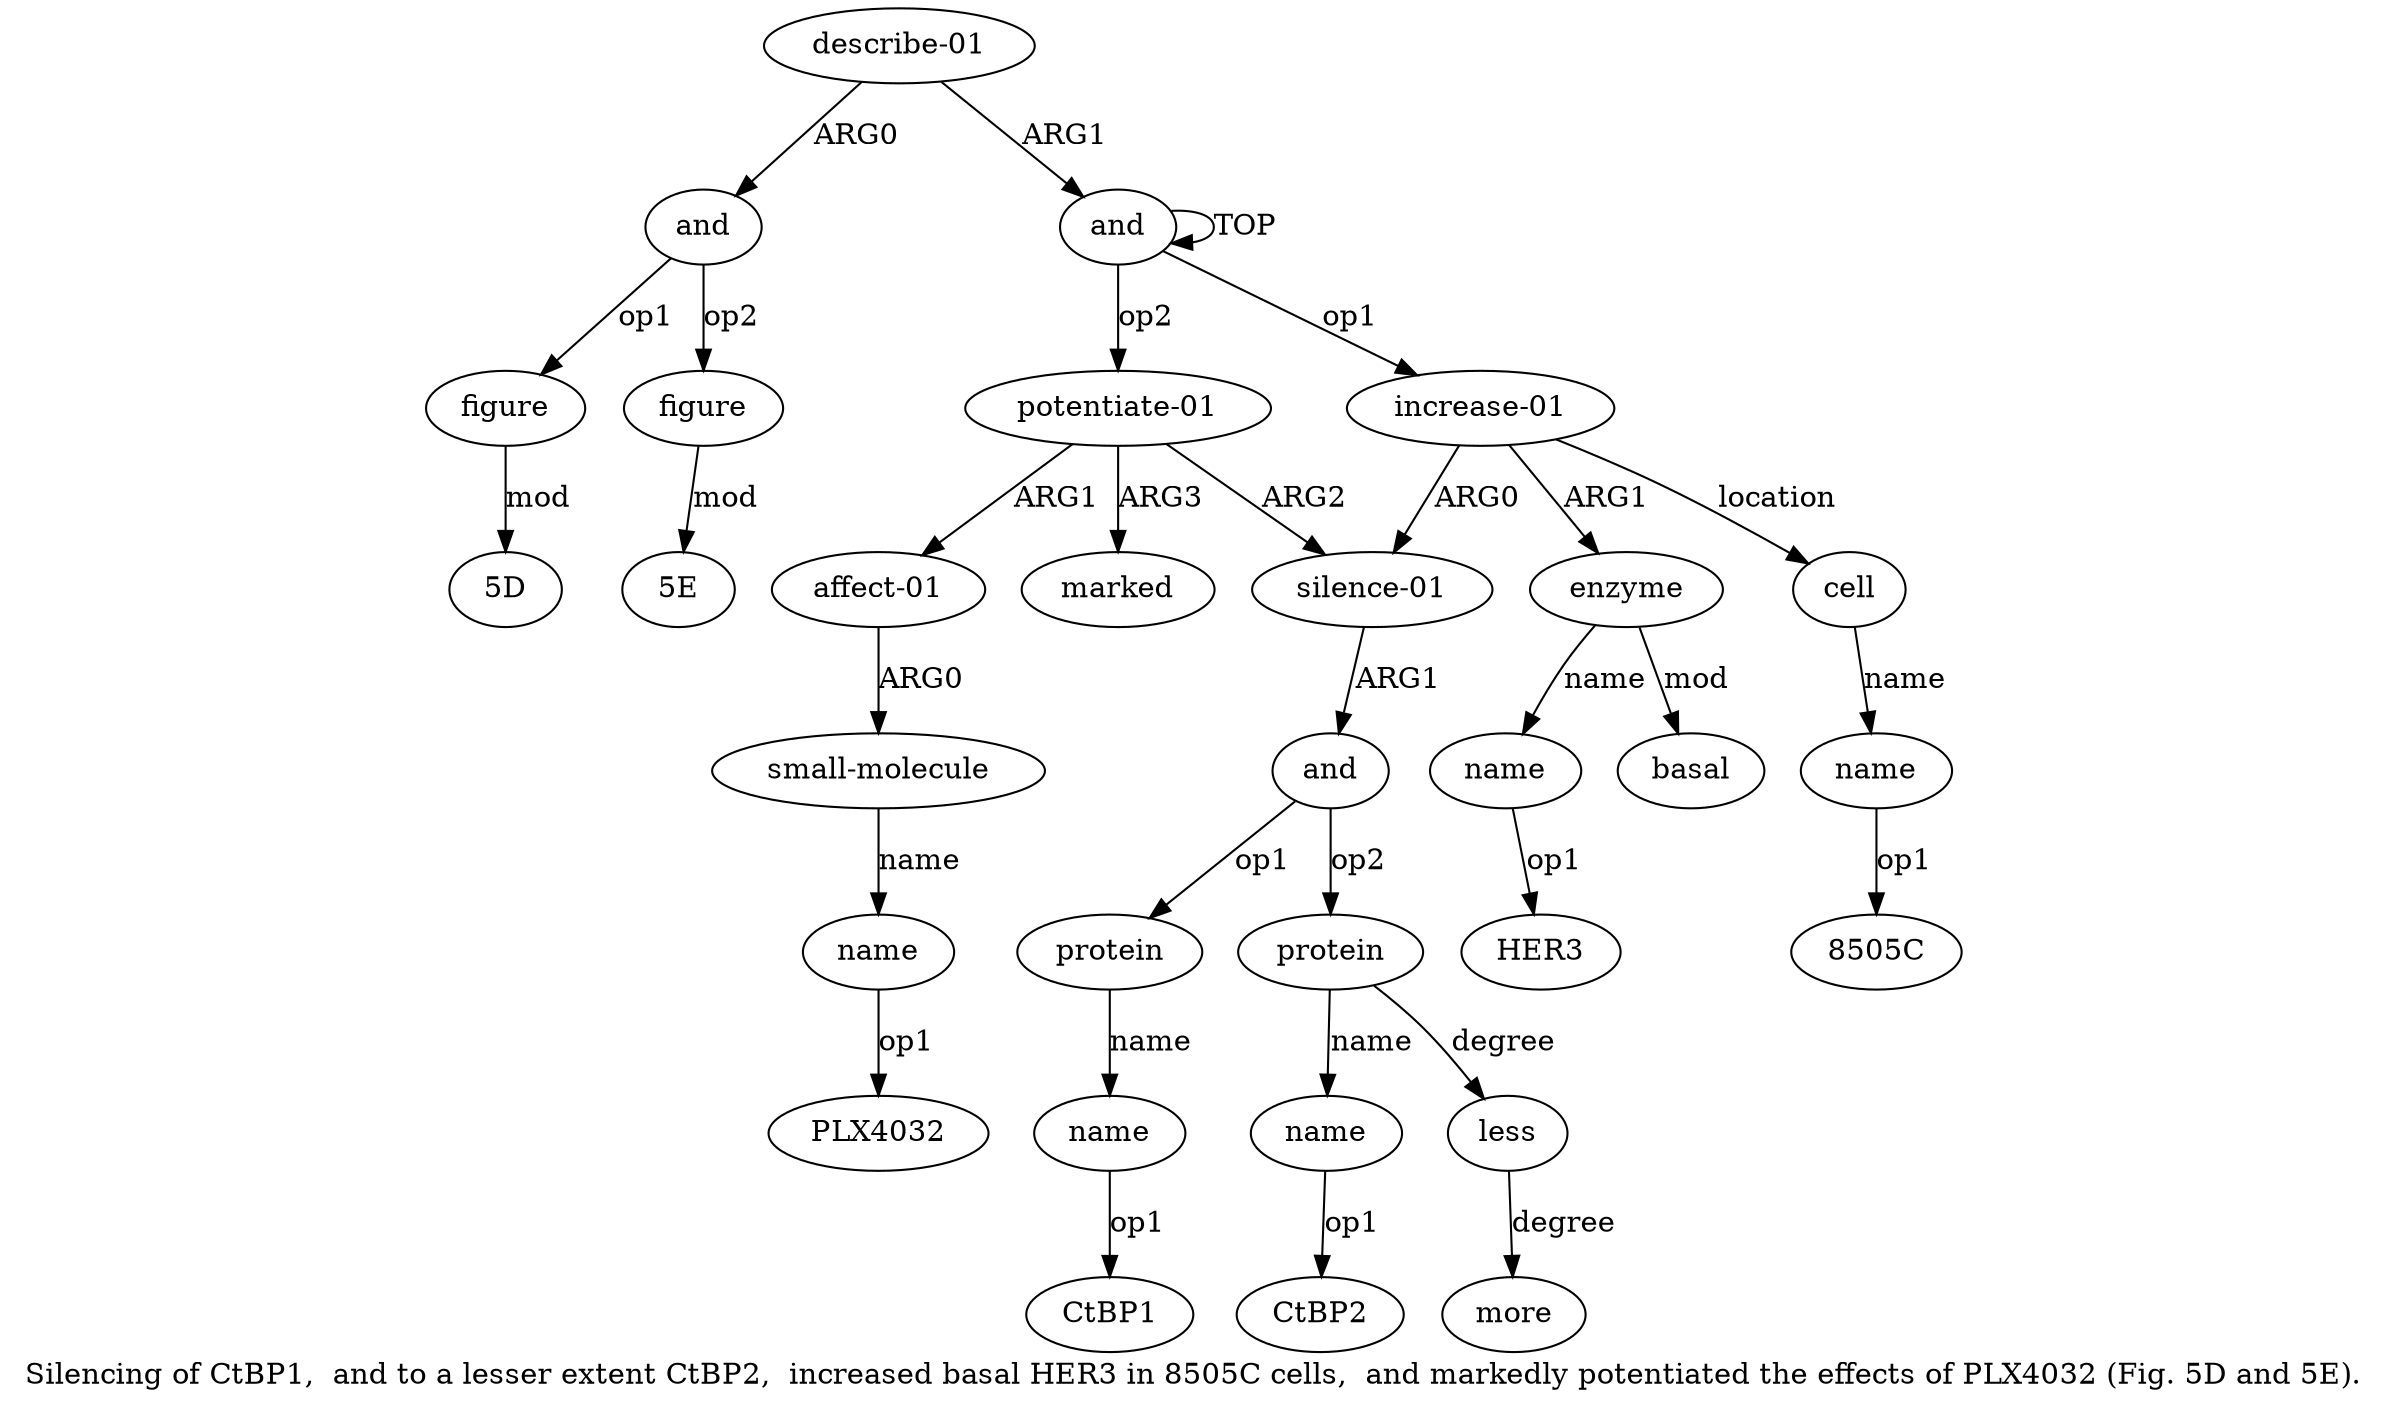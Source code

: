 digraph  {
	graph [label="Silencing of CtBP1,  and to a lesser extent CtBP2,  increased basal HER3 in 8505C cells,  and markedly potentiated the effects of \
PLX4032 (Fig. 5D and 5E)."];
	node [label="\N"];
	a20	 [color=black,
		gold_ind=20,
		gold_label="describe-01",
		label="describe-01",
		test_ind=20,
		test_label="describe-01"];
	a21	 [color=black,
		gold_ind=21,
		gold_label=and,
		label=and,
		test_ind=21,
		test_label=and];
	a20 -> a21 [key=0,
	color=black,
	gold_label=ARG0,
	label=ARG0,
	test_label=ARG0];
a0 [color=black,
	gold_ind=0,
	gold_label=and,
	label=and,
	test_ind=0,
	test_label=and];
a20 -> a0 [key=0,
color=black,
gold_label=ARG1,
label=ARG1,
test_label=ARG1];
a22 [color=black,
gold_ind=22,
gold_label=figure,
label=figure,
test_ind=22,
test_label=figure];
a21 -> a22 [key=0,
color=black,
gold_label=op1,
label=op1,
test_label=op1];
a23 [color=black,
gold_ind=23,
gold_label=figure,
label=figure,
test_ind=23,
test_label=figure];
a21 -> a23 [key=0,
color=black,
gold_label=op2,
label=op2,
test_label=op2];
"a22 5D" [color=black,
gold_ind=-1,
gold_label="5D",
label="5D",
test_ind=-1,
test_label="5D"];
a22 -> "a22 5D" [key=0,
color=black,
gold_label=mod,
label=mod,
test_label=mod];
"a23 5E" [color=black,
gold_ind=-1,
gold_label="5E",
label="5E",
test_ind=-1,
test_label="5E"];
a23 -> "a23 5E" [key=0,
color=black,
gold_label=mod,
label=mod,
test_label=mod];
"a5 CtBP1" [color=black,
gold_ind=-1,
gold_label=CtBP1,
label=CtBP1,
test_ind=-1,
test_label=CtBP1];
"a7 CtBP2" [color=black,
gold_ind=-1,
gold_label=CtBP2,
label=CtBP2,
test_ind=-1,
test_label=CtBP2];
"a14 8505C" [color=black,
gold_ind=-1,
gold_label="8505C",
label="8505C",
test_ind=-1,
test_label="8505C"];
a15 [color=black,
gold_ind=15,
gold_label="potentiate-01",
label="potentiate-01",
test_ind=15,
test_label="potentiate-01"];
a16 [color=black,
gold_ind=16,
gold_label="affect-01",
label="affect-01",
test_ind=16,
test_label="affect-01"];
a15 -> a16 [key=0,
color=black,
gold_label=ARG1,
label=ARG1,
test_label=ARG1];
a19 [color=black,
gold_ind=19,
gold_label=marked,
label=marked,
test_ind=19,
test_label=marked];
a15 -> a19 [key=0,
color=black,
gold_label=ARG3,
label=ARG3,
test_label=ARG3];
a2 [color=black,
gold_ind=2,
gold_label="silence-01",
label="silence-01",
test_ind=2,
test_label="silence-01"];
a15 -> a2 [key=0,
color=black,
gold_label=ARG2,
label=ARG2,
test_label=ARG2];
a14 [color=black,
gold_ind=14,
gold_label=name,
label=name,
test_ind=14,
test_label=name];
a14 -> "a14 8505C" [key=0,
color=black,
gold_label=op1,
label=op1,
test_label=op1];
a17 [color=black,
gold_ind=17,
gold_label="small-molecule",
label="small-molecule",
test_ind=17,
test_label="small-molecule"];
a18 [color=black,
gold_ind=18,
gold_label=name,
label=name,
test_ind=18,
test_label=name];
a17 -> a18 [key=0,
color=black,
gold_label=name,
label=name,
test_label=name];
a16 -> a17 [key=0,
color=black,
gold_label=ARG0,
label=ARG0,
test_label=ARG0];
a11 [color=black,
gold_ind=11,
gold_label=name,
label=name,
test_ind=11,
test_label=name];
"a11 HER3" [color=black,
gold_ind=-1,
gold_label=HER3,
label=HER3,
test_ind=-1,
test_label=HER3];
a11 -> "a11 HER3" [key=0,
color=black,
gold_label=op1,
label=op1,
test_label=op1];
a10 [color=black,
gold_ind=10,
gold_label=enzyme,
label=enzyme,
test_ind=10,
test_label=enzyme];
a10 -> a11 [key=0,
color=black,
gold_label=name,
label=name,
test_label=name];
a12 [color=black,
gold_ind=12,
gold_label=basal,
label=basal,
test_ind=12,
test_label=basal];
a10 -> a12 [key=0,
color=black,
gold_label=mod,
label=mod,
test_label=mod];
a13 [color=black,
gold_ind=13,
gold_label=cell,
label=cell,
test_ind=13,
test_label=cell];
a13 -> a14 [key=0,
color=black,
gold_label=name,
label=name,
test_label=name];
"a18 PLX4032" [color=black,
gold_ind=-1,
gold_label=PLX4032,
label=PLX4032,
test_ind=-1,
test_label=PLX4032];
a18 -> "a18 PLX4032" [key=0,
color=black,
gold_label=op1,
label=op1,
test_label=op1];
a1 [color=black,
gold_ind=1,
gold_label="increase-01",
label="increase-01",
test_ind=1,
test_label="increase-01"];
a1 -> a10 [key=0,
color=black,
gold_label=ARG1,
label=ARG1,
test_label=ARG1];
a1 -> a13 [key=0,
color=black,
gold_label=location,
label=location,
test_label=location];
a1 -> a2 [key=0,
color=black,
gold_label=ARG0,
label=ARG0,
test_label=ARG0];
a0 -> a15 [key=0,
color=black,
gold_label=op2,
label=op2,
test_label=op2];
a0 -> a1 [key=0,
color=black,
gold_label=op1,
label=op1,
test_label=op1];
a0 -> a0 [key=0,
color=black,
gold_label=TOP,
label=TOP,
test_label=TOP];
a3 [color=black,
gold_ind=3,
gold_label=and,
label=and,
test_ind=3,
test_label=and];
a4 [color=black,
gold_ind=4,
gold_label=protein,
label=protein,
test_ind=4,
test_label=protein];
a3 -> a4 [key=0,
color=black,
gold_label=op1,
label=op1,
test_label=op1];
a6 [color=black,
gold_ind=6,
gold_label=protein,
label=protein,
test_ind=6,
test_label=protein];
a3 -> a6 [key=0,
color=black,
gold_label=op2,
label=op2,
test_label=op2];
a2 -> a3 [key=0,
color=black,
gold_label=ARG1,
label=ARG1,
test_label=ARG1];
a5 [color=black,
gold_ind=5,
gold_label=name,
label=name,
test_ind=5,
test_label=name];
a5 -> "a5 CtBP1" [key=0,
color=black,
gold_label=op1,
label=op1,
test_label=op1];
a4 -> a5 [key=0,
color=black,
gold_label=name,
label=name,
test_label=name];
a7 [color=black,
gold_ind=7,
gold_label=name,
label=name,
test_ind=7,
test_label=name];
a7 -> "a7 CtBP2" [key=0,
color=black,
gold_label=op1,
label=op1,
test_label=op1];
a6 -> a7 [key=0,
color=black,
gold_label=name,
label=name,
test_label=name];
a8 [color=black,
gold_ind=8,
gold_label=less,
label=less,
test_ind=8,
test_label=less];
a6 -> a8 [key=0,
color=black,
gold_label=degree,
label=degree,
test_label=degree];
a9 [color=black,
gold_ind=9,
gold_label=more,
label=more,
test_ind=9,
test_label=more];
a8 -> a9 [key=0,
color=black,
gold_label=degree,
label=degree,
test_label=degree];
}
